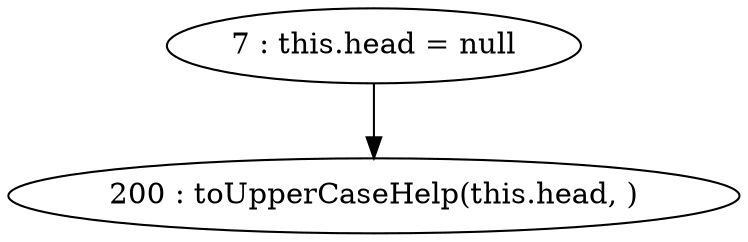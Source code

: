 digraph G {
"7 : this.head = null"
"7 : this.head = null" -> "200 : toUpperCaseHelp(this.head, )"
"200 : toUpperCaseHelp(this.head, )"
}